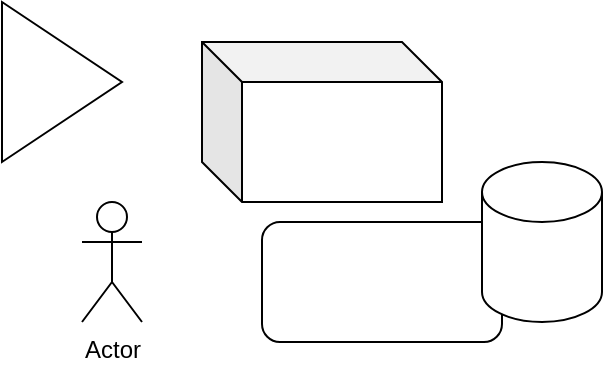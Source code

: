 <mxfile version="20.0.4" type="device"><diagram id="kRCyhYCdr6eHaMqwjp0A" name="Page-1"><mxGraphModel dx="827" dy="630" grid="1" gridSize="10" guides="1" tooltips="1" connect="1" arrows="1" fold="1" page="1" pageScale="1" pageWidth="850" pageHeight="1100" math="0" shadow="0"><root><mxCell id="0"/><mxCell id="1" parent="0"/><mxCell id="PKgHUhMmJ9fmeURKWLcB-1" value="" style="rounded=1;whiteSpace=wrap;html=1;" parent="1" vertex="1"><mxGeometry x="360" y="300" width="120" height="60" as="geometry"/></mxCell><mxCell id="PKgHUhMmJ9fmeURKWLcB-2" value="" style="triangle;whiteSpace=wrap;html=1;" parent="1" vertex="1"><mxGeometry x="230" y="190" width="60" height="80" as="geometry"/></mxCell><mxCell id="5-8HeCd2UCLicFFi7_ns-1" value="" style="shape=cylinder3;whiteSpace=wrap;html=1;boundedLbl=1;backgroundOutline=1;size=15;" parent="1" vertex="1"><mxGeometry x="470" y="270" width="60" height="80" as="geometry"/></mxCell><mxCell id="5-8HeCd2UCLicFFi7_ns-2" value="Actor" style="shape=umlActor;verticalLabelPosition=bottom;verticalAlign=top;html=1;outlineConnect=0;" parent="1" vertex="1"><mxGeometry x="270" y="290" width="30" height="60" as="geometry"/></mxCell><mxCell id="k1nWL-rR4O80GhOkWznb-1" value="" style="shape=cube;whiteSpace=wrap;html=1;boundedLbl=1;backgroundOutline=1;darkOpacity=0.05;darkOpacity2=0.1;" vertex="1" parent="1"><mxGeometry x="330" y="210" width="120" height="80" as="geometry"/></mxCell></root></mxGraphModel></diagram></mxfile>